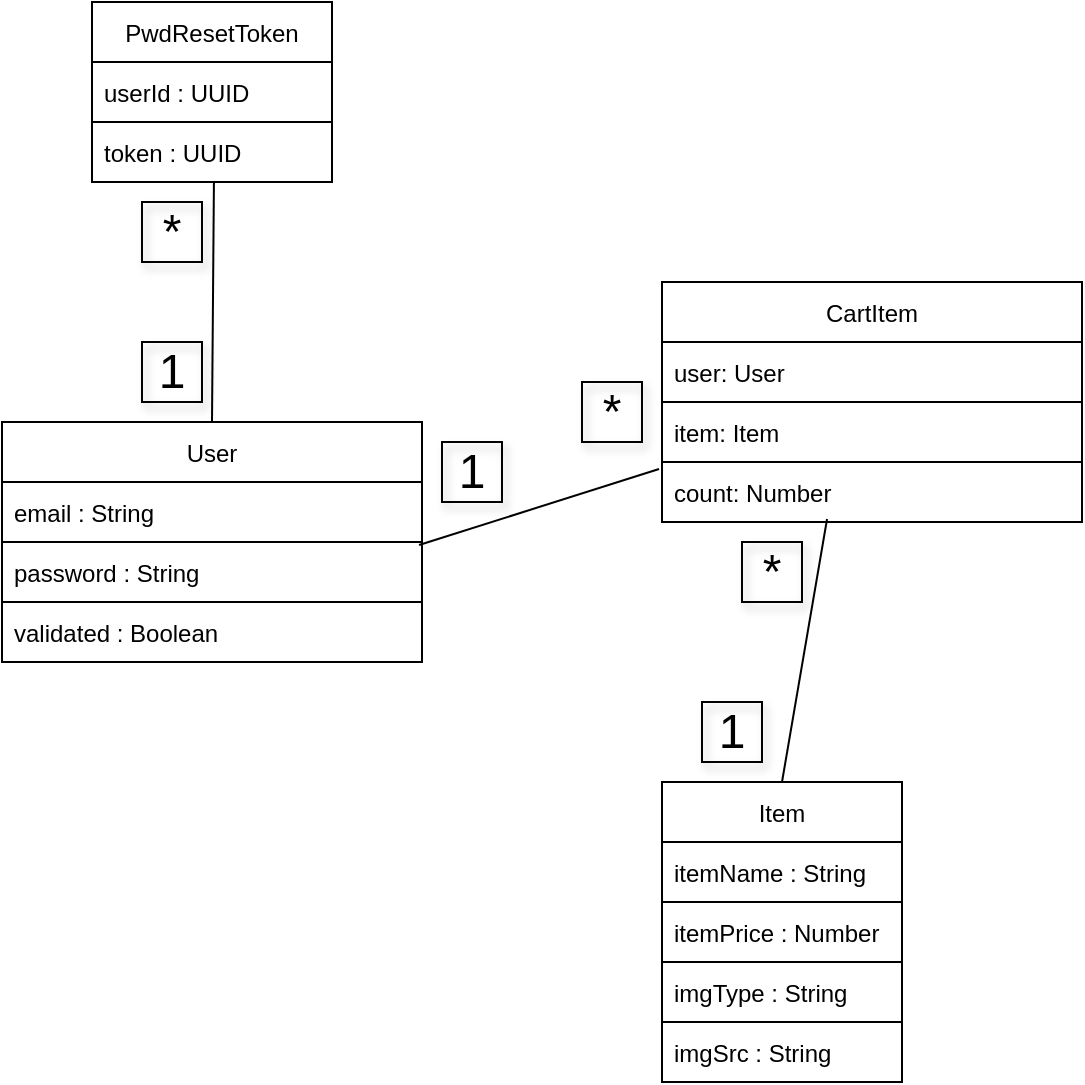 <mxfile>
    <diagram id="C5RBs43oDa-KdzZeNtuy" name="Page-1">
        <mxGraphModel dx="523" dy="1786" grid="1" gridSize="10" guides="1" tooltips="1" connect="1" arrows="1" fold="1" page="1" pageScale="1" pageWidth="827" pageHeight="1169" background="#ffffff" math="0" shadow="0">
            <root>
                <mxCell id="WIyWlLk6GJQsqaUBKTNV-0"/>
                <mxCell id="WIyWlLk6GJQsqaUBKTNV-1" parent="WIyWlLk6GJQsqaUBKTNV-0"/>
                <mxCell id="3z2Zt39PeNxPbm19PIPz-0" value="User" style="swimlane;fontStyle=0;childLayout=stackLayout;horizontal=1;startSize=30;horizontalStack=0;resizeParent=1;resizeParentMax=0;resizeLast=0;collapsible=1;marginBottom=0;fontColor=#000000;strokeColor=#000000;fillColor=#FFFFFF;" parent="WIyWlLk6GJQsqaUBKTNV-1" vertex="1">
                    <mxGeometry x="190" y="140" width="210" height="120" as="geometry"/>
                </mxCell>
                <mxCell id="3z2Zt39PeNxPbm19PIPz-1" value="email : String" style="text;strokeColor=#000000;fillColor=none;align=left;verticalAlign=middle;spacingLeft=4;spacingRight=4;overflow=hidden;points=[[0,0.5],[1,0.5]];portConstraint=eastwest;rotatable=0;fontColor=#000000;" parent="3z2Zt39PeNxPbm19PIPz-0" vertex="1">
                    <mxGeometry y="30" width="210" height="30" as="geometry"/>
                </mxCell>
                <mxCell id="3z2Zt39PeNxPbm19PIPz-3" value="password : String" style="text;strokeColor=#000000;fillColor=none;align=left;verticalAlign=middle;spacingLeft=4;spacingRight=4;overflow=hidden;points=[[0,0.5],[1,0.5]];portConstraint=eastwest;rotatable=0;fontColor=#000000;" parent="3z2Zt39PeNxPbm19PIPz-0" vertex="1">
                    <mxGeometry y="60" width="210" height="30" as="geometry"/>
                </mxCell>
                <mxCell id="YHE7SmG6nJUwhoHVm7J--20" value="validated : Boolean" style="text;strokeColor=#000000;fillColor=none;align=left;verticalAlign=middle;spacingLeft=4;spacingRight=4;overflow=hidden;points=[[0,0.5],[1,0.5]];portConstraint=eastwest;rotatable=0;fontColor=#000000;" parent="3z2Zt39PeNxPbm19PIPz-0" vertex="1">
                    <mxGeometry y="90" width="210" height="30" as="geometry"/>
                </mxCell>
                <mxCell id="3z2Zt39PeNxPbm19PIPz-5" value="PwdResetToken" style="swimlane;fontStyle=0;childLayout=stackLayout;horizontal=1;startSize=30;horizontalStack=0;resizeParent=1;resizeParentMax=0;resizeLast=0;collapsible=1;marginBottom=0;fontColor=#000000;gradientColor=#ffffff;fillColor=#FFFFFF;strokeColor=#000000;" parent="WIyWlLk6GJQsqaUBKTNV-1" vertex="1">
                    <mxGeometry x="235" y="-70" width="120" height="90" as="geometry"/>
                </mxCell>
                <mxCell id="3z2Zt39PeNxPbm19PIPz-8" value="userId : UUID" style="text;strokeColor=#000000;fillColor=none;align=left;verticalAlign=middle;spacingLeft=4;spacingRight=4;overflow=hidden;points=[[0,0.5],[1,0.5]];portConstraint=eastwest;rotatable=0;fontColor=#000000;" parent="3z2Zt39PeNxPbm19PIPz-5" vertex="1">
                    <mxGeometry y="30" width="120" height="30" as="geometry"/>
                </mxCell>
                <mxCell id="3z2Zt39PeNxPbm19PIPz-10" value="token : UUID" style="text;strokeColor=#000000;fillColor=none;align=left;verticalAlign=middle;spacingLeft=4;spacingRight=4;overflow=hidden;points=[[0,0.5],[1,0.5]];portConstraint=eastwest;rotatable=0;fontColor=#000000;" parent="3z2Zt39PeNxPbm19PIPz-5" vertex="1">
                    <mxGeometry y="60" width="120" height="30" as="geometry"/>
                </mxCell>
                <mxCell id="3z2Zt39PeNxPbm19PIPz-15" value="Item" style="swimlane;fontStyle=0;childLayout=stackLayout;horizontal=1;startSize=30;horizontalStack=0;resizeParent=1;resizeParentMax=0;resizeLast=0;collapsible=1;marginBottom=0;fontColor=#000000;strokeColor=#000000;fillColor=#FFFFFF;" parent="WIyWlLk6GJQsqaUBKTNV-1" vertex="1">
                    <mxGeometry x="520" y="320" width="120" height="150" as="geometry"/>
                </mxCell>
                <mxCell id="3z2Zt39PeNxPbm19PIPz-17" value="itemName : String" style="text;strokeColor=#000000;fillColor=none;align=left;verticalAlign=middle;spacingLeft=4;spacingRight=4;overflow=hidden;points=[[0,0.5],[1,0.5]];portConstraint=eastwest;rotatable=0;fontColor=#000000;" parent="3z2Zt39PeNxPbm19PIPz-15" vertex="1">
                    <mxGeometry y="30" width="120" height="30" as="geometry"/>
                </mxCell>
                <mxCell id="3z2Zt39PeNxPbm19PIPz-18" value="itemPrice : Number" style="text;strokeColor=#000000;fillColor=none;align=left;verticalAlign=middle;spacingLeft=4;spacingRight=4;overflow=hidden;points=[[0,0.5],[1,0.5]];portConstraint=eastwest;rotatable=0;fontColor=#000000;" parent="3z2Zt39PeNxPbm19PIPz-15" vertex="1">
                    <mxGeometry y="60" width="120" height="30" as="geometry"/>
                </mxCell>
                <mxCell id="0" value="imgType : String" style="text;strokeColor=#000000;fillColor=none;align=left;verticalAlign=middle;spacingLeft=4;spacingRight=4;overflow=hidden;points=[[0,0.5],[1,0.5]];portConstraint=eastwest;rotatable=0;fontColor=#000000;fontStyle=0" parent="3z2Zt39PeNxPbm19PIPz-15" vertex="1">
                    <mxGeometry y="90" width="120" height="30" as="geometry"/>
                </mxCell>
                <mxCell id="20" value="imgSrc : String" style="text;strokeColor=#000000;fillColor=none;align=left;verticalAlign=middle;spacingLeft=4;spacingRight=4;overflow=hidden;points=[[0,0.5],[1,0.5]];portConstraint=eastwest;rotatable=0;fontColor=#000000;" vertex="1" parent="3z2Zt39PeNxPbm19PIPz-15">
                    <mxGeometry y="120" width="120" height="30" as="geometry"/>
                </mxCell>
                <mxCell id="3z2Zt39PeNxPbm19PIPz-38" value="" style="endArrow=none;html=1;rounded=0;entryX=0.508;entryY=1.017;entryDx=0;entryDy=0;entryPerimeter=0;exitX=0.5;exitY=0;exitDx=0;exitDy=0;fontColor=#000000;strokeColor=#000000;" parent="WIyWlLk6GJQsqaUBKTNV-1" source="3z2Zt39PeNxPbm19PIPz-0" target="3z2Zt39PeNxPbm19PIPz-10" edge="1">
                    <mxGeometry width="50" height="50" relative="1" as="geometry">
                        <mxPoint x="175" y="140" as="sourcePoint"/>
                        <mxPoint x="225" y="90" as="targetPoint"/>
                    </mxGeometry>
                </mxCell>
                <mxCell id="3z2Zt39PeNxPbm19PIPz-39" value="&lt;font style=&quot;font-size: 24px;&quot;&gt;1&lt;/font&gt;" style="text;html=1;strokeColor=#000000;fillColor=none;align=center;verticalAlign=middle;whiteSpace=wrap;rounded=0;shadow=1;fontColor=#000000;" parent="WIyWlLk6GJQsqaUBKTNV-1" vertex="1">
                    <mxGeometry x="260" y="100" width="30" height="30" as="geometry"/>
                </mxCell>
                <mxCell id="3z2Zt39PeNxPbm19PIPz-40" value="&lt;font style=&quot;font-size: 24px;&quot;&gt;*&lt;/font&gt;" style="text;html=1;strokeColor=#000000;fillColor=none;align=center;verticalAlign=middle;whiteSpace=wrap;rounded=0;shadow=1;fontColor=#000000;" parent="WIyWlLk6GJQsqaUBKTNV-1" vertex="1">
                    <mxGeometry x="260" y="30" width="30" height="30" as="geometry"/>
                </mxCell>
                <mxCell id="3z2Zt39PeNxPbm19PIPz-62" value="*" style="text;html=1;strokeColor=#000000;fillColor=none;align=center;verticalAlign=middle;whiteSpace=wrap;rounded=0;shadow=1;fontSize=24;fontColor=#000000;" parent="WIyWlLk6GJQsqaUBKTNV-1" vertex="1">
                    <mxGeometry x="560" y="200" width="30" height="30" as="geometry"/>
                </mxCell>
                <mxCell id="18" value="1" style="text;html=1;strokeColor=#000000;fillColor=none;align=center;verticalAlign=middle;whiteSpace=wrap;rounded=0;shadow=1;fontSize=24;fontColor=#000000;" parent="WIyWlLk6GJQsqaUBKTNV-1" vertex="1">
                    <mxGeometry x="540" y="280" width="30" height="30" as="geometry"/>
                </mxCell>
                <mxCell id="19" value="" style="endArrow=none;html=1;rounded=0;exitX=0.5;exitY=0;exitDx=0;exitDy=0;fontColor=#000000;strokeColor=#000000;entryX=0.393;entryY=0.95;entryDx=0;entryDy=0;entryPerimeter=0;" parent="WIyWlLk6GJQsqaUBKTNV-1" source="3z2Zt39PeNxPbm19PIPz-15" target="YHE7SmG6nJUwhoHVm7J--35" edge="1">
                    <mxGeometry width="50" height="50" relative="1" as="geometry">
                        <mxPoint x="629.04" y="429.49" as="sourcePoint"/>
                        <mxPoint x="400" y="257.51" as="targetPoint"/>
                    </mxGeometry>
                </mxCell>
                <mxCell id="YHE7SmG6nJUwhoHVm7J--32" value="CartItem" style="swimlane;fontStyle=0;childLayout=stackLayout;horizontal=1;startSize=30;horizontalStack=0;resizeParent=1;resizeParentMax=0;resizeLast=0;collapsible=1;marginBottom=0;fontColor=#000000;strokeColor=#000000;fillColor=#FFFFFF;" parent="WIyWlLk6GJQsqaUBKTNV-1" vertex="1">
                    <mxGeometry x="520" y="70" width="210" height="120" as="geometry"/>
                </mxCell>
                <mxCell id="YHE7SmG6nJUwhoHVm7J--33" value="user: User" style="text;strokeColor=#000000;fillColor=none;align=left;verticalAlign=middle;spacingLeft=4;spacingRight=4;overflow=hidden;points=[[0,0.5],[1,0.5]];portConstraint=eastwest;rotatable=0;fontColor=#000000;" parent="YHE7SmG6nJUwhoHVm7J--32" vertex="1">
                    <mxGeometry y="30" width="210" height="30" as="geometry"/>
                </mxCell>
                <mxCell id="YHE7SmG6nJUwhoHVm7J--34" value="item: Item" style="text;strokeColor=#000000;fillColor=none;align=left;verticalAlign=middle;spacingLeft=4;spacingRight=4;overflow=hidden;points=[[0,0.5],[1,0.5]];portConstraint=eastwest;rotatable=0;fontColor=#000000;" parent="YHE7SmG6nJUwhoHVm7J--32" vertex="1">
                    <mxGeometry y="60" width="210" height="30" as="geometry"/>
                </mxCell>
                <mxCell id="YHE7SmG6nJUwhoHVm7J--35" value="count: Number" style="text;strokeColor=#000000;fillColor=none;align=left;verticalAlign=middle;spacingLeft=4;spacingRight=4;overflow=hidden;points=[[0,0.5],[1,0.5]];portConstraint=eastwest;rotatable=0;fontColor=#000000;" parent="YHE7SmG6nJUwhoHVm7J--32" vertex="1">
                    <mxGeometry y="90" width="210" height="30" as="geometry"/>
                </mxCell>
                <mxCell id="21" value="" style="endArrow=none;html=1;rounded=0;exitX=-0.007;exitY=0.117;exitDx=0;exitDy=0;fontColor=#000000;strokeColor=#000000;entryX=0.993;entryY=0.05;entryDx=0;entryDy=0;entryPerimeter=0;exitPerimeter=0;" edge="1" parent="WIyWlLk6GJQsqaUBKTNV-1" source="YHE7SmG6nJUwhoHVm7J--35" target="3z2Zt39PeNxPbm19PIPz-3">
                    <mxGeometry width="50" height="50" relative="1" as="geometry">
                        <mxPoint x="580" y="260" as="sourcePoint"/>
                        <mxPoint x="400" y="197.51" as="targetPoint"/>
                    </mxGeometry>
                </mxCell>
                <mxCell id="22" value="&lt;font style=&quot;font-size: 24px;&quot;&gt;1&lt;/font&gt;" style="text;html=1;strokeColor=#000000;fillColor=none;align=center;verticalAlign=middle;whiteSpace=wrap;rounded=0;shadow=1;fontColor=#000000;" vertex="1" parent="WIyWlLk6GJQsqaUBKTNV-1">
                    <mxGeometry x="410" y="150" width="30" height="30" as="geometry"/>
                </mxCell>
                <mxCell id="23" value="*" style="text;html=1;strokeColor=#000000;fillColor=none;align=center;verticalAlign=middle;whiteSpace=wrap;rounded=0;shadow=1;fontSize=24;fontColor=#000000;" vertex="1" parent="WIyWlLk6GJQsqaUBKTNV-1">
                    <mxGeometry x="480" y="120" width="30" height="30" as="geometry"/>
                </mxCell>
            </root>
        </mxGraphModel>
    </diagram>
</mxfile>